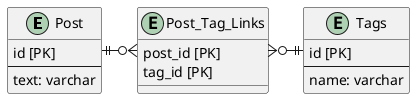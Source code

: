 ・課題1
  ・"tagA"と"tagB"をもつレコードを検索する場合、クエリが難しくなる
    それぞれのカラム(tag1, tag2, tag3)で 「tag1 = "tagA" or tag2 ="tagB"」みたいに検索する必要がある
    ⇨ この場合は「"tagA" IN (tag1, tag2, tag3) AND "tagB" IN (tag1, tag2, tag3)」で検索可能
  ・"tagA"を"tabX"へリネームする場合、"tagA"をもつレコード全てで更新が必要
  ・"tagA"が複数のカラムに入り込む可能性があるためアプリ側で制御が必要
  ・3つまでしか指定できない
  ・集約関数の使用が難しい

・課題2
@startuml

entity "Post" as posts {
    id [PK]
    --
    text: varchar
}

entity "Post_Tag_Links" as post_tag_links {
    post_id [PK]
    tag_id [PK]
}

entity "Tags" as tags {
    id [PK]
    --
    name: varchar
}

/'
関係性
------   :1
----||   :1 and only 1
----o|   :0 or 1
-----{   :many
----|{   :1 or more
----o{   :0 or many

entityの位置
ri ...right
le ...left
do ...down
'/
posts ||--ri--o{ post_tag_links
tags ||--le--o{ post_tag_links

@enduml

・課題3
  ・レストランのセットメニューが2つの組み合わせだったが、
    3つ,4つの組み合わせに増えた
  ・備考は1つだけだったが、要望によって備考2, 備考3の列が増えた
